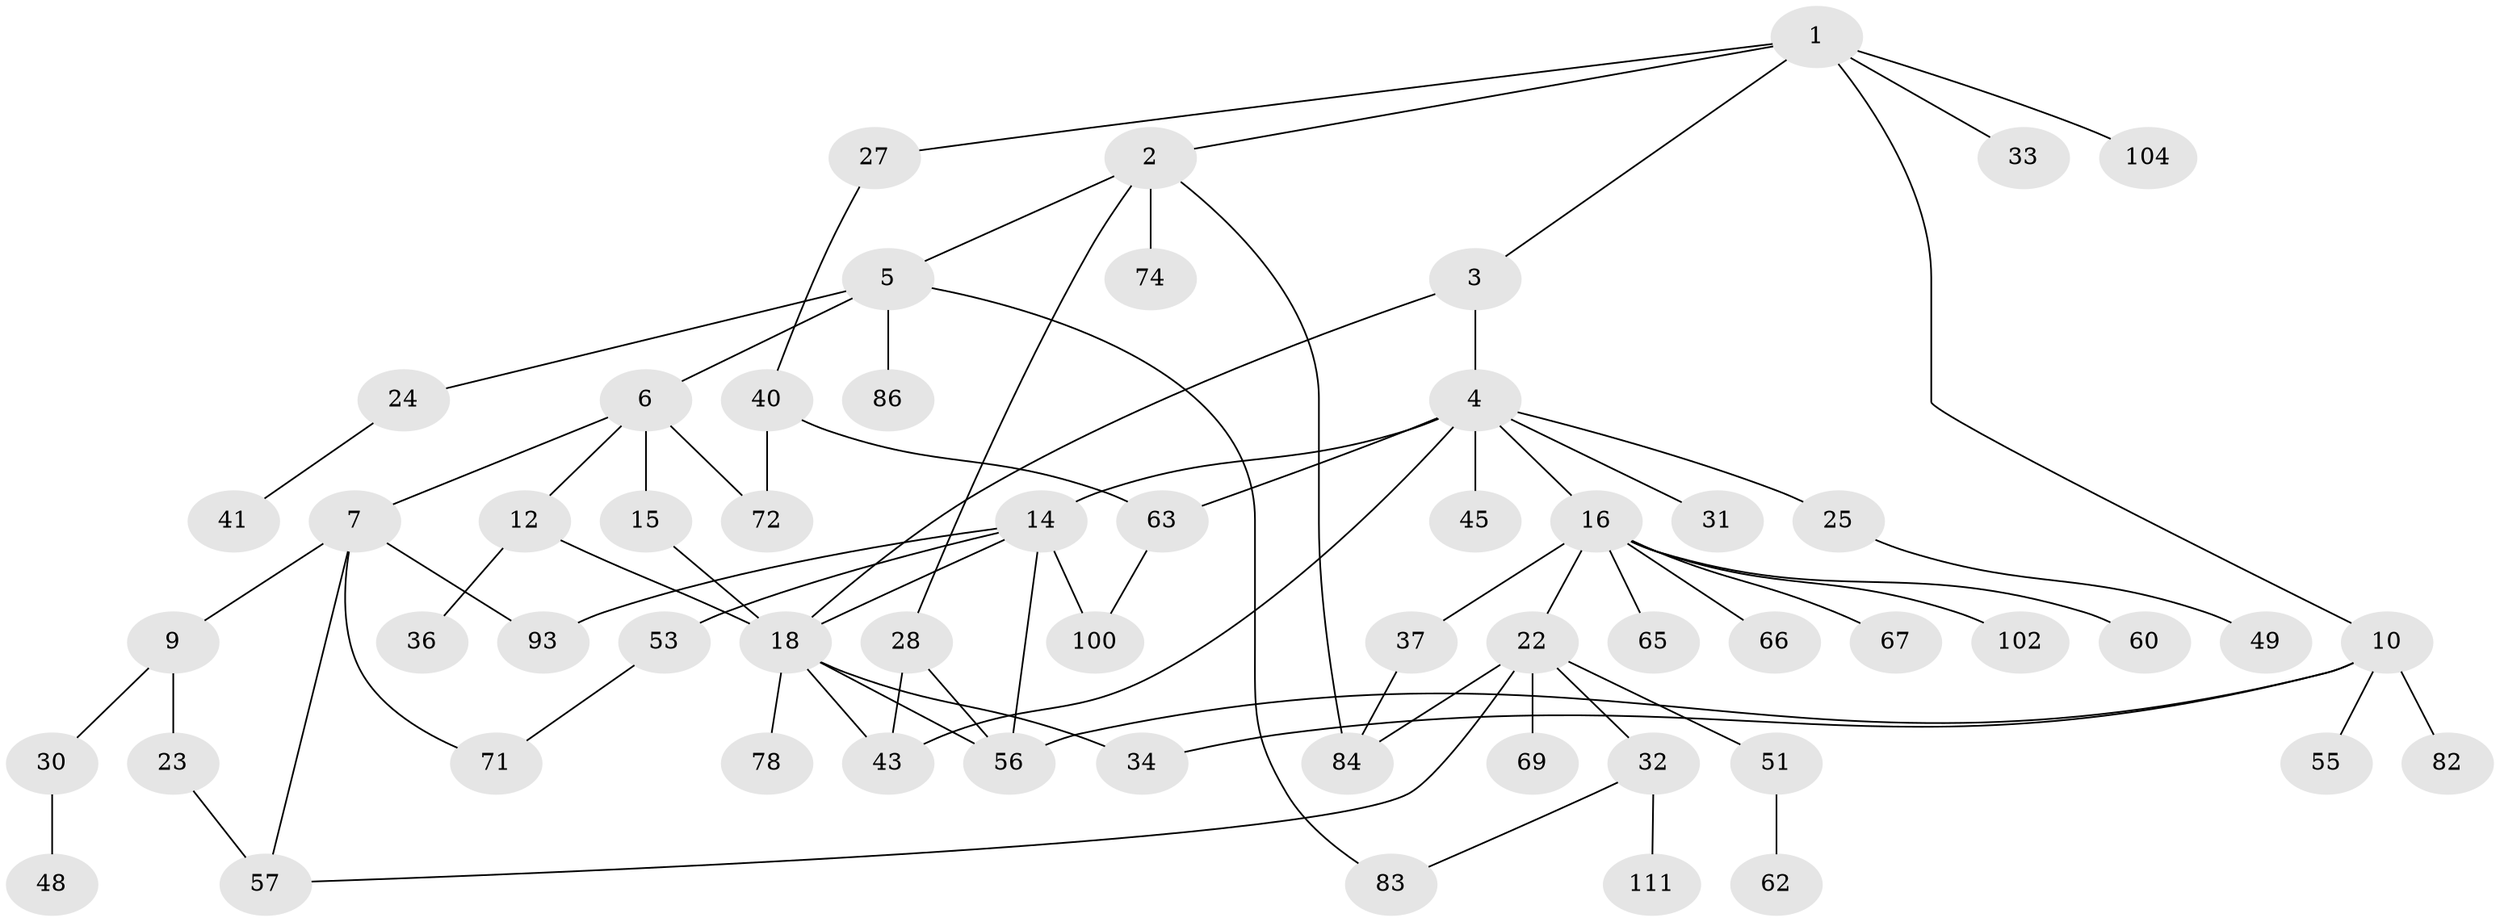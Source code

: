 // original degree distribution, {6: 0.02564102564102564, 7: 0.008547008547008548, 3: 0.1452991452991453, 4: 0.1111111111111111, 5: 0.05128205128205128, 1: 0.358974358974359, 2: 0.29914529914529914}
// Generated by graph-tools (version 1.1) at 2025/13/03/09/25 04:13:17]
// undirected, 58 vertices, 76 edges
graph export_dot {
graph [start="1"]
  node [color=gray90,style=filled];
  1;
  2 [super="+42+11"];
  3;
  4 [super="+29+8"];
  5;
  6;
  7 [super="+13+116"];
  9 [super="+88+96+73"];
  10 [super="+17"];
  12 [super="+89"];
  14 [super="+38+19"];
  15 [super="+76"];
  16 [super="+35"];
  18 [super="+77+20+81"];
  22 [super="+47+114"];
  23 [super="+46"];
  24 [super="+44"];
  25;
  27 [super="+39"];
  28 [super="+59+105"];
  30;
  31 [super="+54"];
  32;
  33;
  34;
  36;
  37;
  40 [super="+58+79"];
  41;
  43;
  45 [super="+94"];
  48 [super="+64"];
  49 [super="+50"];
  51;
  53 [super="+80"];
  55 [super="+68+92"];
  56 [super="+95"];
  57;
  60 [super="+101"];
  62 [super="+70"];
  63 [super="+85+91"];
  65;
  66;
  67;
  69;
  71;
  72;
  74;
  78;
  82;
  83 [super="+98"];
  84 [super="+109"];
  86;
  93 [super="+115"];
  100 [super="+103"];
  102;
  104;
  111;
  1 -- 2;
  1 -- 3;
  1 -- 10;
  1 -- 27;
  1 -- 33;
  1 -- 104;
  2 -- 5;
  2 -- 28;
  2 -- 74;
  2 -- 84;
  3 -- 4;
  3 -- 18;
  4 -- 14;
  4 -- 43;
  4 -- 45;
  4 -- 31;
  4 -- 16;
  4 -- 25;
  4 -- 63;
  5 -- 6;
  5 -- 24;
  5 -- 83;
  5 -- 86;
  6 -- 7;
  6 -- 12;
  6 -- 15;
  6 -- 72;
  7 -- 9;
  7 -- 71;
  7 -- 93;
  7 -- 57;
  9 -- 23;
  9 -- 30;
  10 -- 55;
  10 -- 82;
  10 -- 56;
  10 -- 34;
  12 -- 36;
  12 -- 18;
  14 -- 93;
  14 -- 100;
  14 -- 18;
  14 -- 53;
  14 -- 56;
  15 -- 18;
  16 -- 22;
  16 -- 60;
  16 -- 67;
  16 -- 65;
  16 -- 66;
  16 -- 37;
  16 -- 102;
  18 -- 34;
  18 -- 43;
  18 -- 78;
  18 -- 56;
  22 -- 32;
  22 -- 51;
  22 -- 84;
  22 -- 69;
  22 -- 57;
  23 -- 57;
  24 -- 41;
  25 -- 49;
  27 -- 40;
  28 -- 43;
  28 -- 56;
  30 -- 48;
  32 -- 111;
  32 -- 83;
  37 -- 84;
  40 -- 72;
  40 -- 63;
  51 -- 62;
  53 -- 71;
  63 -- 100;
}
